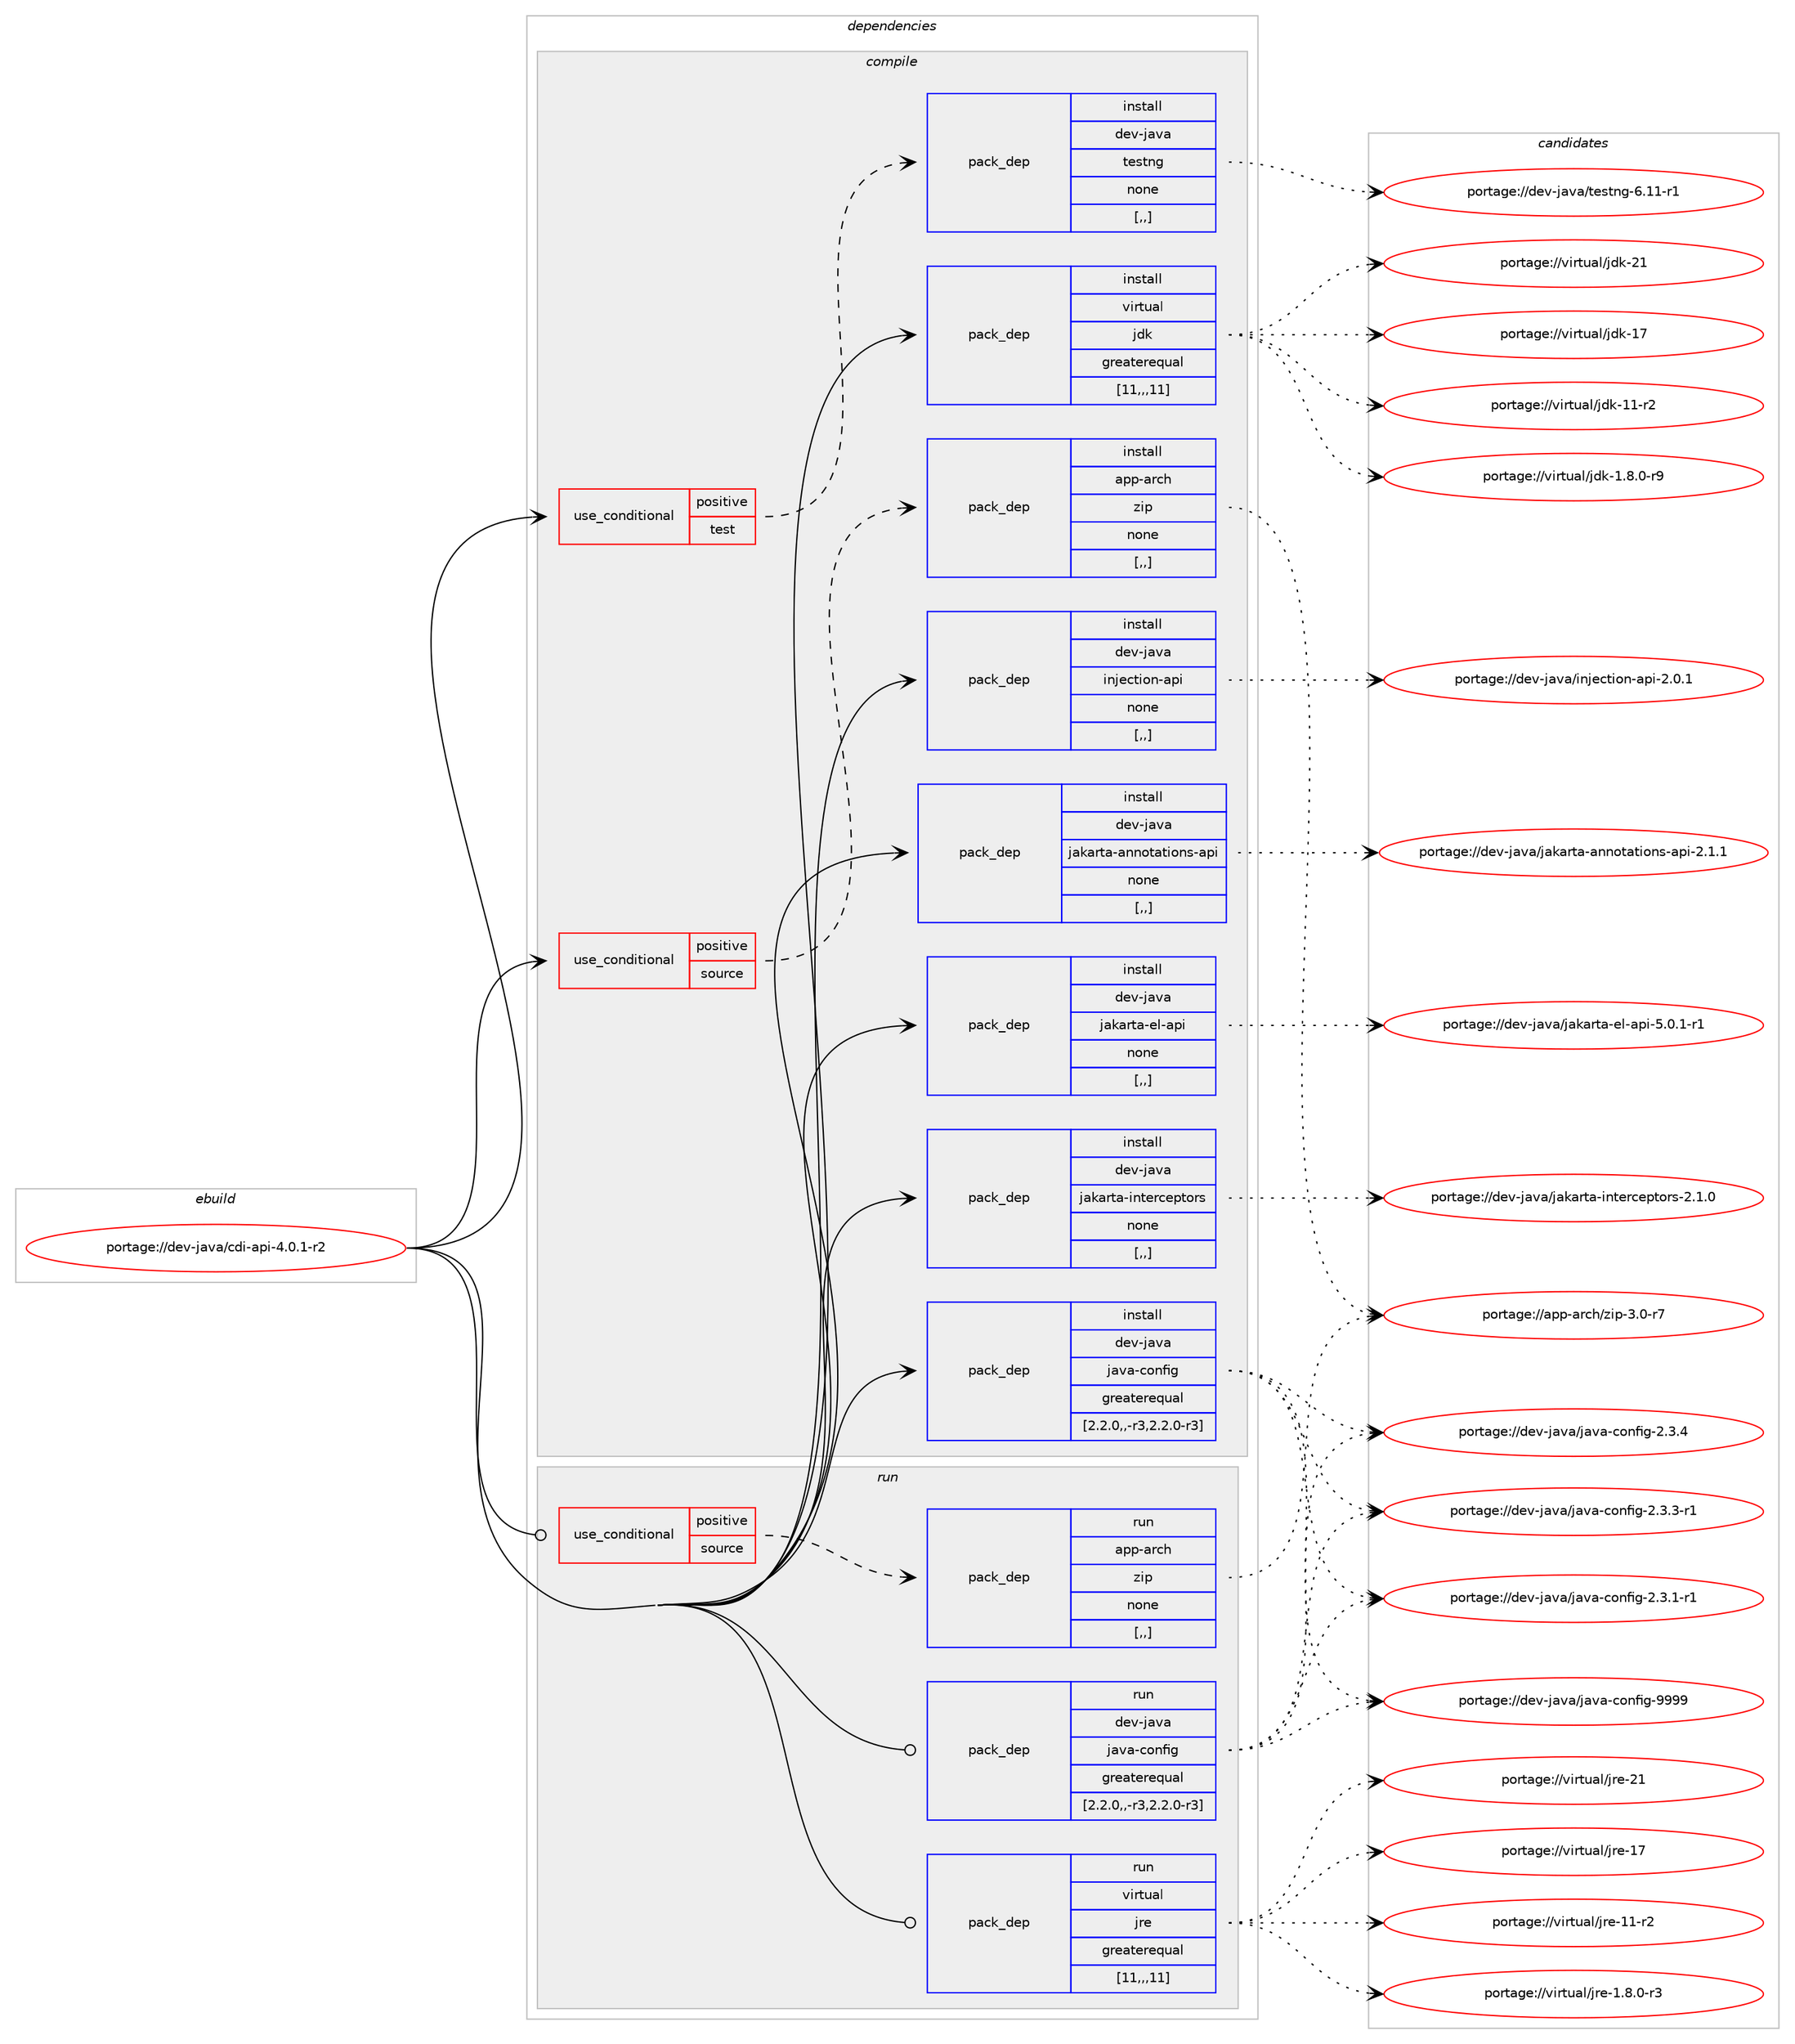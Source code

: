 digraph prolog {

# *************
# Graph options
# *************

newrank=true;
concentrate=true;
compound=true;
graph [rankdir=LR,fontname=Helvetica,fontsize=10,ranksep=1.5];#, ranksep=2.5, nodesep=0.2];
edge  [arrowhead=vee];
node  [fontname=Helvetica,fontsize=10];

# **********
# The ebuild
# **********

subgraph cluster_leftcol {
color=gray;
label=<<i>ebuild</i>>;
id [label="portage://dev-java/cdi-api-4.0.1-r2", color=red, width=4, href="../dev-java/cdi-api-4.0.1-r2.svg"];
}

# ****************
# The dependencies
# ****************

subgraph cluster_midcol {
color=gray;
label=<<i>dependencies</i>>;
subgraph cluster_compile {
fillcolor="#eeeeee";
style=filled;
label=<<i>compile</i>>;
subgraph cond21620 {
dependency92973 [label=<<TABLE BORDER="0" CELLBORDER="1" CELLSPACING="0" CELLPADDING="4"><TR><TD ROWSPAN="3" CELLPADDING="10">use_conditional</TD></TR><TR><TD>positive</TD></TR><TR><TD>source</TD></TR></TABLE>>, shape=none, color=red];
subgraph pack70296 {
dependency92974 [label=<<TABLE BORDER="0" CELLBORDER="1" CELLSPACING="0" CELLPADDING="4" WIDTH="220"><TR><TD ROWSPAN="6" CELLPADDING="30">pack_dep</TD></TR><TR><TD WIDTH="110">install</TD></TR><TR><TD>app-arch</TD></TR><TR><TD>zip</TD></TR><TR><TD>none</TD></TR><TR><TD>[,,]</TD></TR></TABLE>>, shape=none, color=blue];
}
dependency92973:e -> dependency92974:w [weight=20,style="dashed",arrowhead="vee"];
}
id:e -> dependency92973:w [weight=20,style="solid",arrowhead="vee"];
subgraph cond21621 {
dependency92975 [label=<<TABLE BORDER="0" CELLBORDER="1" CELLSPACING="0" CELLPADDING="4"><TR><TD ROWSPAN="3" CELLPADDING="10">use_conditional</TD></TR><TR><TD>positive</TD></TR><TR><TD>test</TD></TR></TABLE>>, shape=none, color=red];
subgraph pack70297 {
dependency92976 [label=<<TABLE BORDER="0" CELLBORDER="1" CELLSPACING="0" CELLPADDING="4" WIDTH="220"><TR><TD ROWSPAN="6" CELLPADDING="30">pack_dep</TD></TR><TR><TD WIDTH="110">install</TD></TR><TR><TD>dev-java</TD></TR><TR><TD>testng</TD></TR><TR><TD>none</TD></TR><TR><TD>[,,]</TD></TR></TABLE>>, shape=none, color=blue];
}
dependency92975:e -> dependency92976:w [weight=20,style="dashed",arrowhead="vee"];
}
id:e -> dependency92975:w [weight=20,style="solid",arrowhead="vee"];
subgraph pack70298 {
dependency92977 [label=<<TABLE BORDER="0" CELLBORDER="1" CELLSPACING="0" CELLPADDING="4" WIDTH="220"><TR><TD ROWSPAN="6" CELLPADDING="30">pack_dep</TD></TR><TR><TD WIDTH="110">install</TD></TR><TR><TD>dev-java</TD></TR><TR><TD>injection-api</TD></TR><TR><TD>none</TD></TR><TR><TD>[,,]</TD></TR></TABLE>>, shape=none, color=blue];
}
id:e -> dependency92977:w [weight=20,style="solid",arrowhead="vee"];
subgraph pack70299 {
dependency92978 [label=<<TABLE BORDER="0" CELLBORDER="1" CELLSPACING="0" CELLPADDING="4" WIDTH="220"><TR><TD ROWSPAN="6" CELLPADDING="30">pack_dep</TD></TR><TR><TD WIDTH="110">install</TD></TR><TR><TD>dev-java</TD></TR><TR><TD>jakarta-annotations-api</TD></TR><TR><TD>none</TD></TR><TR><TD>[,,]</TD></TR></TABLE>>, shape=none, color=blue];
}
id:e -> dependency92978:w [weight=20,style="solid",arrowhead="vee"];
subgraph pack70300 {
dependency92979 [label=<<TABLE BORDER="0" CELLBORDER="1" CELLSPACING="0" CELLPADDING="4" WIDTH="220"><TR><TD ROWSPAN="6" CELLPADDING="30">pack_dep</TD></TR><TR><TD WIDTH="110">install</TD></TR><TR><TD>dev-java</TD></TR><TR><TD>jakarta-el-api</TD></TR><TR><TD>none</TD></TR><TR><TD>[,,]</TD></TR></TABLE>>, shape=none, color=blue];
}
id:e -> dependency92979:w [weight=20,style="solid",arrowhead="vee"];
subgraph pack70301 {
dependency92980 [label=<<TABLE BORDER="0" CELLBORDER="1" CELLSPACING="0" CELLPADDING="4" WIDTH="220"><TR><TD ROWSPAN="6" CELLPADDING="30">pack_dep</TD></TR><TR><TD WIDTH="110">install</TD></TR><TR><TD>dev-java</TD></TR><TR><TD>jakarta-interceptors</TD></TR><TR><TD>none</TD></TR><TR><TD>[,,]</TD></TR></TABLE>>, shape=none, color=blue];
}
id:e -> dependency92980:w [weight=20,style="solid",arrowhead="vee"];
subgraph pack70302 {
dependency92981 [label=<<TABLE BORDER="0" CELLBORDER="1" CELLSPACING="0" CELLPADDING="4" WIDTH="220"><TR><TD ROWSPAN="6" CELLPADDING="30">pack_dep</TD></TR><TR><TD WIDTH="110">install</TD></TR><TR><TD>dev-java</TD></TR><TR><TD>java-config</TD></TR><TR><TD>greaterequal</TD></TR><TR><TD>[2.2.0,,-r3,2.2.0-r3]</TD></TR></TABLE>>, shape=none, color=blue];
}
id:e -> dependency92981:w [weight=20,style="solid",arrowhead="vee"];
subgraph pack70303 {
dependency92982 [label=<<TABLE BORDER="0" CELLBORDER="1" CELLSPACING="0" CELLPADDING="4" WIDTH="220"><TR><TD ROWSPAN="6" CELLPADDING="30">pack_dep</TD></TR><TR><TD WIDTH="110">install</TD></TR><TR><TD>virtual</TD></TR><TR><TD>jdk</TD></TR><TR><TD>greaterequal</TD></TR><TR><TD>[11,,,11]</TD></TR></TABLE>>, shape=none, color=blue];
}
id:e -> dependency92982:w [weight=20,style="solid",arrowhead="vee"];
}
subgraph cluster_compileandrun {
fillcolor="#eeeeee";
style=filled;
label=<<i>compile and run</i>>;
}
subgraph cluster_run {
fillcolor="#eeeeee";
style=filled;
label=<<i>run</i>>;
subgraph cond21622 {
dependency92983 [label=<<TABLE BORDER="0" CELLBORDER="1" CELLSPACING="0" CELLPADDING="4"><TR><TD ROWSPAN="3" CELLPADDING="10">use_conditional</TD></TR><TR><TD>positive</TD></TR><TR><TD>source</TD></TR></TABLE>>, shape=none, color=red];
subgraph pack70304 {
dependency92984 [label=<<TABLE BORDER="0" CELLBORDER="1" CELLSPACING="0" CELLPADDING="4" WIDTH="220"><TR><TD ROWSPAN="6" CELLPADDING="30">pack_dep</TD></TR><TR><TD WIDTH="110">run</TD></TR><TR><TD>app-arch</TD></TR><TR><TD>zip</TD></TR><TR><TD>none</TD></TR><TR><TD>[,,]</TD></TR></TABLE>>, shape=none, color=blue];
}
dependency92983:e -> dependency92984:w [weight=20,style="dashed",arrowhead="vee"];
}
id:e -> dependency92983:w [weight=20,style="solid",arrowhead="odot"];
subgraph pack70305 {
dependency92985 [label=<<TABLE BORDER="0" CELLBORDER="1" CELLSPACING="0" CELLPADDING="4" WIDTH="220"><TR><TD ROWSPAN="6" CELLPADDING="30">pack_dep</TD></TR><TR><TD WIDTH="110">run</TD></TR><TR><TD>dev-java</TD></TR><TR><TD>java-config</TD></TR><TR><TD>greaterequal</TD></TR><TR><TD>[2.2.0,,-r3,2.2.0-r3]</TD></TR></TABLE>>, shape=none, color=blue];
}
id:e -> dependency92985:w [weight=20,style="solid",arrowhead="odot"];
subgraph pack70306 {
dependency92986 [label=<<TABLE BORDER="0" CELLBORDER="1" CELLSPACING="0" CELLPADDING="4" WIDTH="220"><TR><TD ROWSPAN="6" CELLPADDING="30">pack_dep</TD></TR><TR><TD WIDTH="110">run</TD></TR><TR><TD>virtual</TD></TR><TR><TD>jre</TD></TR><TR><TD>greaterequal</TD></TR><TR><TD>[11,,,11]</TD></TR></TABLE>>, shape=none, color=blue];
}
id:e -> dependency92986:w [weight=20,style="solid",arrowhead="odot"];
}
}

# **************
# The candidates
# **************

subgraph cluster_choices {
rank=same;
color=gray;
label=<<i>candidates</i>>;

subgraph choice70296 {
color=black;
nodesep=1;
choice9711211245971149910447122105112455146484511455 [label="portage://app-arch/zip-3.0-r7", color=red, width=4,href="../app-arch/zip-3.0-r7.svg"];
dependency92974:e -> choice9711211245971149910447122105112455146484511455:w [style=dotted,weight="100"];
}
subgraph choice70297 {
color=black;
nodesep=1;
choice1001011184510697118974711610111511611010345544649494511449 [label="portage://dev-java/testng-6.11-r1", color=red, width=4,href="../dev-java/testng-6.11-r1.svg"];
dependency92976:e -> choice1001011184510697118974711610111511611010345544649494511449:w [style=dotted,weight="100"];
}
subgraph choice70298 {
color=black;
nodesep=1;
choice10010111845106971189747105110106101991161051111104597112105455046484649 [label="portage://dev-java/injection-api-2.0.1", color=red, width=4,href="../dev-java/injection-api-2.0.1.svg"];
dependency92977:e -> choice10010111845106971189747105110106101991161051111104597112105455046484649:w [style=dotted,weight="100"];
}
subgraph choice70299 {
color=black;
nodesep=1;
choice100101118451069711897471069710797114116974597110110111116971161051111101154597112105455046494649 [label="portage://dev-java/jakarta-annotations-api-2.1.1", color=red, width=4,href="../dev-java/jakarta-annotations-api-2.1.1.svg"];
dependency92978:e -> choice100101118451069711897471069710797114116974597110110111116971161051111101154597112105455046494649:w [style=dotted,weight="100"];
}
subgraph choice70300 {
color=black;
nodesep=1;
choice100101118451069711897471069710797114116974510110845971121054553464846494511449 [label="portage://dev-java/jakarta-el-api-5.0.1-r1", color=red, width=4,href="../dev-java/jakarta-el-api-5.0.1-r1.svg"];
dependency92979:e -> choice100101118451069711897471069710797114116974510110845971121054553464846494511449:w [style=dotted,weight="100"];
}
subgraph choice70301 {
color=black;
nodesep=1;
choice100101118451069711897471069710797114116974510511011610111499101112116111114115455046494648 [label="portage://dev-java/jakarta-interceptors-2.1.0", color=red, width=4,href="../dev-java/jakarta-interceptors-2.1.0.svg"];
dependency92980:e -> choice100101118451069711897471069710797114116974510511011610111499101112116111114115455046494648:w [style=dotted,weight="100"];
}
subgraph choice70302 {
color=black;
nodesep=1;
choice10010111845106971189747106971189745991111101021051034557575757 [label="portage://dev-java/java-config-9999", color=red, width=4,href="../dev-java/java-config-9999.svg"];
choice1001011184510697118974710697118974599111110102105103455046514652 [label="portage://dev-java/java-config-2.3.4", color=red, width=4,href="../dev-java/java-config-2.3.4.svg"];
choice10010111845106971189747106971189745991111101021051034550465146514511449 [label="portage://dev-java/java-config-2.3.3-r1", color=red, width=4,href="../dev-java/java-config-2.3.3-r1.svg"];
choice10010111845106971189747106971189745991111101021051034550465146494511449 [label="portage://dev-java/java-config-2.3.1-r1", color=red, width=4,href="../dev-java/java-config-2.3.1-r1.svg"];
dependency92981:e -> choice10010111845106971189747106971189745991111101021051034557575757:w [style=dotted,weight="100"];
dependency92981:e -> choice1001011184510697118974710697118974599111110102105103455046514652:w [style=dotted,weight="100"];
dependency92981:e -> choice10010111845106971189747106971189745991111101021051034550465146514511449:w [style=dotted,weight="100"];
dependency92981:e -> choice10010111845106971189747106971189745991111101021051034550465146494511449:w [style=dotted,weight="100"];
}
subgraph choice70303 {
color=black;
nodesep=1;
choice1181051141161179710847106100107455049 [label="portage://virtual/jdk-21", color=red, width=4,href="../virtual/jdk-21.svg"];
choice1181051141161179710847106100107454955 [label="portage://virtual/jdk-17", color=red, width=4,href="../virtual/jdk-17.svg"];
choice11810511411611797108471061001074549494511450 [label="portage://virtual/jdk-11-r2", color=red, width=4,href="../virtual/jdk-11-r2.svg"];
choice11810511411611797108471061001074549465646484511457 [label="portage://virtual/jdk-1.8.0-r9", color=red, width=4,href="../virtual/jdk-1.8.0-r9.svg"];
dependency92982:e -> choice1181051141161179710847106100107455049:w [style=dotted,weight="100"];
dependency92982:e -> choice1181051141161179710847106100107454955:w [style=dotted,weight="100"];
dependency92982:e -> choice11810511411611797108471061001074549494511450:w [style=dotted,weight="100"];
dependency92982:e -> choice11810511411611797108471061001074549465646484511457:w [style=dotted,weight="100"];
}
subgraph choice70304 {
color=black;
nodesep=1;
choice9711211245971149910447122105112455146484511455 [label="portage://app-arch/zip-3.0-r7", color=red, width=4,href="../app-arch/zip-3.0-r7.svg"];
dependency92984:e -> choice9711211245971149910447122105112455146484511455:w [style=dotted,weight="100"];
}
subgraph choice70305 {
color=black;
nodesep=1;
choice10010111845106971189747106971189745991111101021051034557575757 [label="portage://dev-java/java-config-9999", color=red, width=4,href="../dev-java/java-config-9999.svg"];
choice1001011184510697118974710697118974599111110102105103455046514652 [label="portage://dev-java/java-config-2.3.4", color=red, width=4,href="../dev-java/java-config-2.3.4.svg"];
choice10010111845106971189747106971189745991111101021051034550465146514511449 [label="portage://dev-java/java-config-2.3.3-r1", color=red, width=4,href="../dev-java/java-config-2.3.3-r1.svg"];
choice10010111845106971189747106971189745991111101021051034550465146494511449 [label="portage://dev-java/java-config-2.3.1-r1", color=red, width=4,href="../dev-java/java-config-2.3.1-r1.svg"];
dependency92985:e -> choice10010111845106971189747106971189745991111101021051034557575757:w [style=dotted,weight="100"];
dependency92985:e -> choice1001011184510697118974710697118974599111110102105103455046514652:w [style=dotted,weight="100"];
dependency92985:e -> choice10010111845106971189747106971189745991111101021051034550465146514511449:w [style=dotted,weight="100"];
dependency92985:e -> choice10010111845106971189747106971189745991111101021051034550465146494511449:w [style=dotted,weight="100"];
}
subgraph choice70306 {
color=black;
nodesep=1;
choice1181051141161179710847106114101455049 [label="portage://virtual/jre-21", color=red, width=4,href="../virtual/jre-21.svg"];
choice1181051141161179710847106114101454955 [label="portage://virtual/jre-17", color=red, width=4,href="../virtual/jre-17.svg"];
choice11810511411611797108471061141014549494511450 [label="portage://virtual/jre-11-r2", color=red, width=4,href="../virtual/jre-11-r2.svg"];
choice11810511411611797108471061141014549465646484511451 [label="portage://virtual/jre-1.8.0-r3", color=red, width=4,href="../virtual/jre-1.8.0-r3.svg"];
dependency92986:e -> choice1181051141161179710847106114101455049:w [style=dotted,weight="100"];
dependency92986:e -> choice1181051141161179710847106114101454955:w [style=dotted,weight="100"];
dependency92986:e -> choice11810511411611797108471061141014549494511450:w [style=dotted,weight="100"];
dependency92986:e -> choice11810511411611797108471061141014549465646484511451:w [style=dotted,weight="100"];
}
}

}
